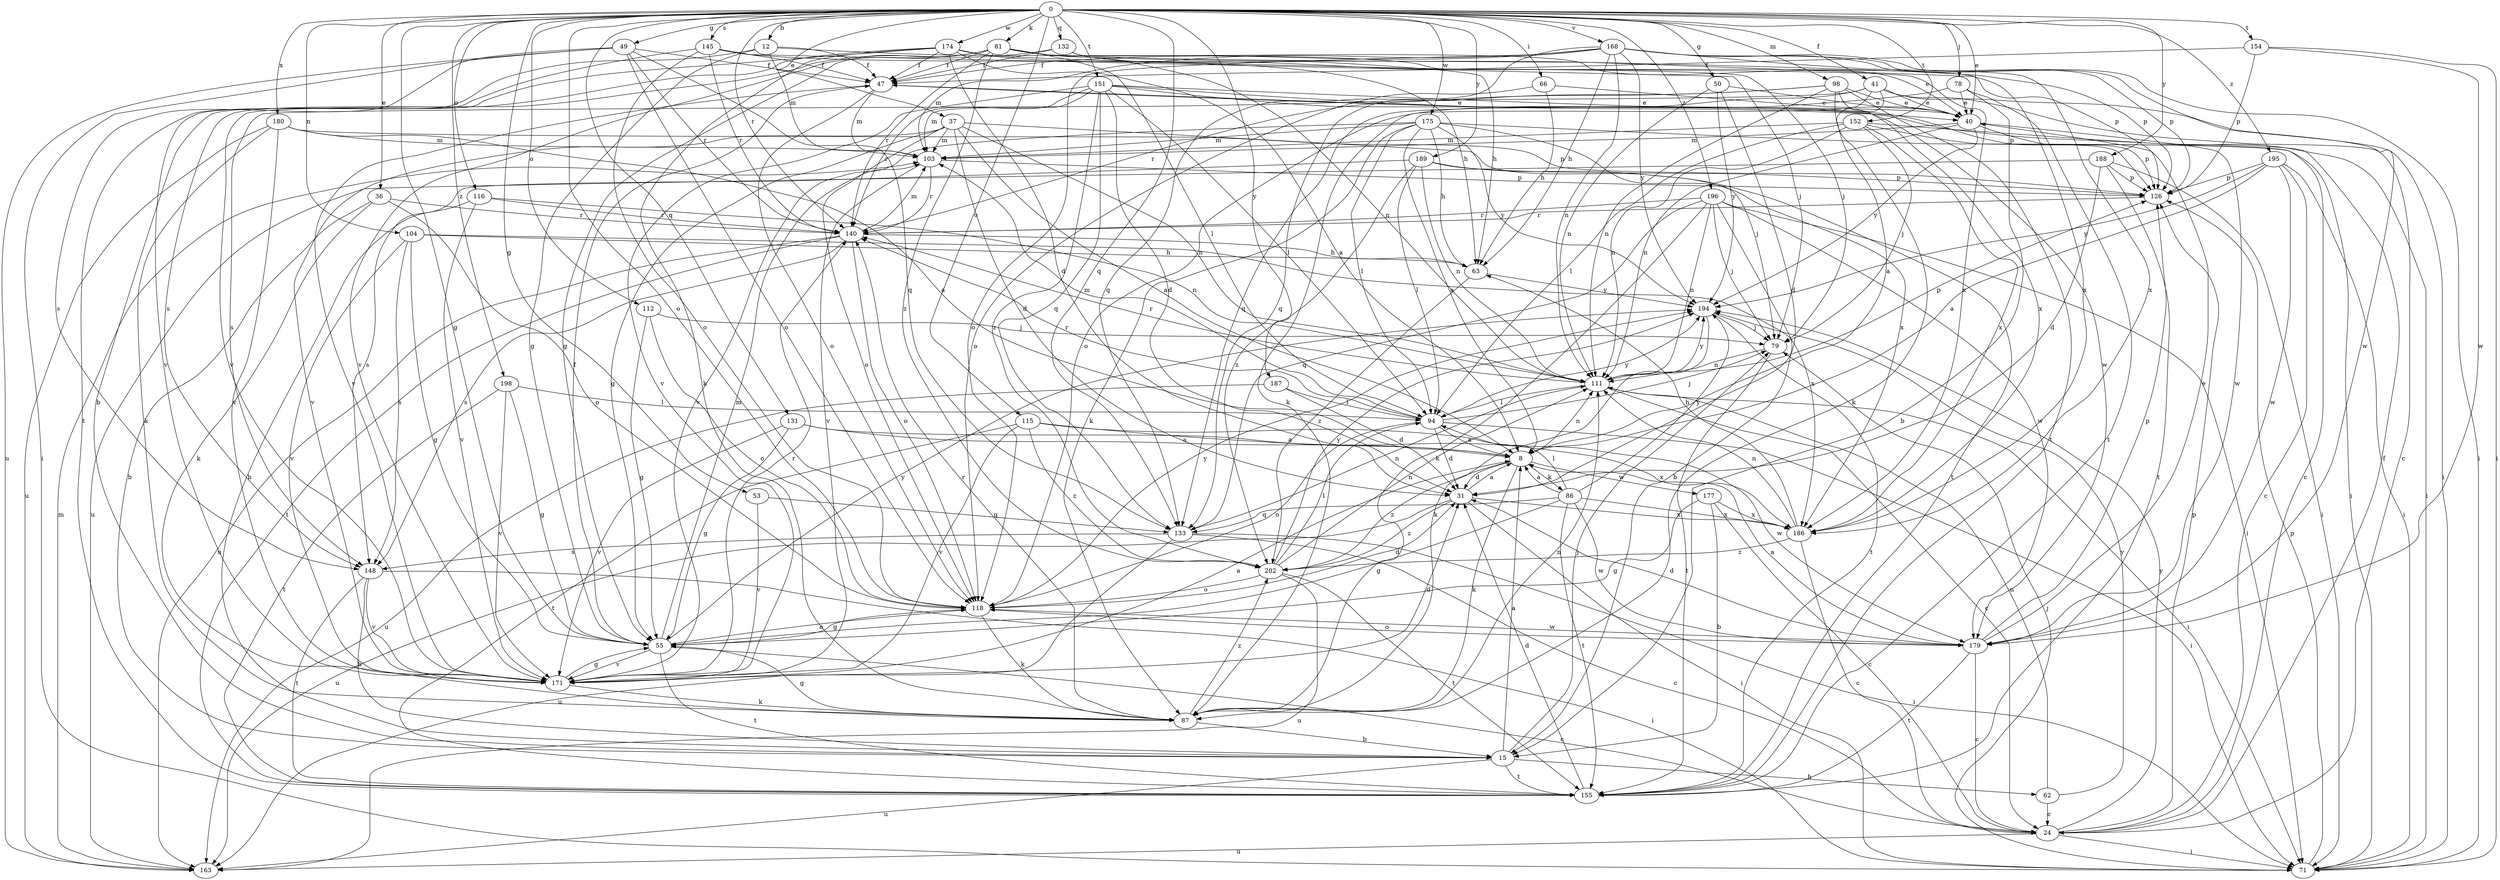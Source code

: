 strict digraph  {
0;
8;
12;
15;
24;
31;
36;
37;
40;
41;
47;
49;
50;
53;
55;
62;
63;
66;
71;
78;
79;
81;
86;
87;
94;
98;
103;
104;
111;
112;
115;
116;
118;
126;
131;
132;
133;
140;
145;
148;
151;
152;
154;
155;
163;
168;
171;
174;
175;
177;
179;
180;
186;
187;
188;
189;
194;
195;
196;
198;
202;
0 -> 12  [label=b];
0 -> 36  [label=e];
0 -> 37  [label=e];
0 -> 40  [label=e];
0 -> 41  [label=f];
0 -> 49  [label=g];
0 -> 50  [label=g];
0 -> 53  [label=g];
0 -> 55  [label=g];
0 -> 66  [label=i];
0 -> 78  [label=j];
0 -> 81  [label=k];
0 -> 98  [label=m];
0 -> 104  [label=n];
0 -> 112  [label=o];
0 -> 115  [label=o];
0 -> 116  [label=o];
0 -> 118  [label=o];
0 -> 131  [label=q];
0 -> 132  [label=q];
0 -> 133  [label=q];
0 -> 140  [label=r];
0 -> 145  [label=s];
0 -> 151  [label=t];
0 -> 152  [label=t];
0 -> 154  [label=t];
0 -> 168  [label=v];
0 -> 174  [label=w];
0 -> 175  [label=w];
0 -> 180  [label=x];
0 -> 187  [label=y];
0 -> 188  [label=y];
0 -> 189  [label=y];
0 -> 195  [label=z];
0 -> 196  [label=z];
0 -> 198  [label=z];
8 -> 31  [label=d];
8 -> 86  [label=k];
8 -> 87  [label=k];
8 -> 111  [label=n];
8 -> 177  [label=w];
8 -> 202  [label=z];
12 -> 47  [label=f];
12 -> 55  [label=g];
12 -> 103  [label=m];
12 -> 126  [label=p];
12 -> 155  [label=t];
15 -> 8  [label=a];
15 -> 62  [label=h];
15 -> 79  [label=j];
15 -> 155  [label=t];
15 -> 163  [label=u];
24 -> 47  [label=f];
24 -> 71  [label=i];
24 -> 126  [label=p];
24 -> 163  [label=u];
24 -> 194  [label=y];
31 -> 8  [label=a];
31 -> 71  [label=i];
31 -> 163  [label=u];
31 -> 186  [label=x];
31 -> 202  [label=z];
36 -> 15  [label=b];
36 -> 87  [label=k];
36 -> 118  [label=o];
36 -> 140  [label=r];
37 -> 8  [label=a];
37 -> 31  [label=d];
37 -> 55  [label=g];
37 -> 103  [label=m];
37 -> 111  [label=n];
37 -> 118  [label=o];
37 -> 171  [label=v];
37 -> 186  [label=x];
40 -> 103  [label=m];
40 -> 111  [label=n];
40 -> 126  [label=p];
40 -> 179  [label=w];
40 -> 194  [label=y];
41 -> 8  [label=a];
41 -> 24  [label=c];
41 -> 40  [label=e];
41 -> 71  [label=i];
41 -> 87  [label=k];
41 -> 133  [label=q];
41 -> 148  [label=s];
47 -> 40  [label=e];
47 -> 103  [label=m];
47 -> 118  [label=o];
47 -> 171  [label=v];
49 -> 47  [label=f];
49 -> 71  [label=i];
49 -> 118  [label=o];
49 -> 133  [label=q];
49 -> 140  [label=r];
49 -> 148  [label=s];
49 -> 163  [label=u];
50 -> 31  [label=d];
50 -> 40  [label=e];
50 -> 111  [label=n];
50 -> 194  [label=y];
53 -> 133  [label=q];
53 -> 171  [label=v];
55 -> 24  [label=c];
55 -> 47  [label=f];
55 -> 103  [label=m];
55 -> 118  [label=o];
55 -> 155  [label=t];
55 -> 171  [label=v];
55 -> 194  [label=y];
62 -> 24  [label=c];
62 -> 111  [label=n];
62 -> 194  [label=y];
63 -> 194  [label=y];
63 -> 202  [label=z];
66 -> 40  [label=e];
66 -> 63  [label=h];
66 -> 118  [label=o];
71 -> 79  [label=j];
71 -> 126  [label=p];
78 -> 15  [label=b];
78 -> 40  [label=e];
78 -> 118  [label=o];
78 -> 155  [label=t];
79 -> 111  [label=n];
79 -> 155  [label=t];
81 -> 40  [label=e];
81 -> 47  [label=f];
81 -> 55  [label=g];
81 -> 94  [label=l];
81 -> 111  [label=n];
81 -> 126  [label=p];
81 -> 140  [label=r];
81 -> 171  [label=v];
81 -> 202  [label=z];
86 -> 8  [label=a];
86 -> 55  [label=g];
86 -> 94  [label=l];
86 -> 133  [label=q];
86 -> 155  [label=t];
86 -> 179  [label=w];
86 -> 186  [label=x];
86 -> 194  [label=y];
87 -> 15  [label=b];
87 -> 55  [label=g];
87 -> 111  [label=n];
87 -> 140  [label=r];
87 -> 202  [label=z];
94 -> 8  [label=a];
94 -> 31  [label=d];
94 -> 71  [label=i];
94 -> 79  [label=j];
94 -> 103  [label=m];
94 -> 118  [label=o];
94 -> 140  [label=r];
94 -> 194  [label=y];
98 -> 40  [label=e];
98 -> 87  [label=k];
98 -> 111  [label=n];
98 -> 133  [label=q];
98 -> 140  [label=r];
98 -> 155  [label=t];
98 -> 186  [label=x];
103 -> 126  [label=p];
103 -> 140  [label=r];
103 -> 171  [label=v];
104 -> 55  [label=g];
104 -> 63  [label=h];
104 -> 148  [label=s];
104 -> 171  [label=v];
104 -> 186  [label=x];
111 -> 24  [label=c];
111 -> 71  [label=i];
111 -> 94  [label=l];
111 -> 126  [label=p];
111 -> 140  [label=r];
111 -> 194  [label=y];
112 -> 55  [label=g];
112 -> 79  [label=j];
112 -> 118  [label=o];
115 -> 8  [label=a];
115 -> 155  [label=t];
115 -> 171  [label=v];
115 -> 179  [label=w];
115 -> 202  [label=z];
116 -> 15  [label=b];
116 -> 111  [label=n];
116 -> 140  [label=r];
116 -> 171  [label=v];
118 -> 31  [label=d];
118 -> 55  [label=g];
118 -> 87  [label=k];
118 -> 179  [label=w];
118 -> 194  [label=y];
126 -> 140  [label=r];
131 -> 8  [label=a];
131 -> 55  [label=g];
131 -> 171  [label=v];
131 -> 186  [label=x];
132 -> 47  [label=f];
132 -> 63  [label=h];
132 -> 171  [label=v];
132 -> 186  [label=x];
133 -> 24  [label=c];
133 -> 71  [label=i];
133 -> 111  [label=n];
133 -> 148  [label=s];
133 -> 163  [label=u];
140 -> 63  [label=h];
140 -> 103  [label=m];
140 -> 118  [label=o];
140 -> 148  [label=s];
140 -> 155  [label=t];
140 -> 163  [label=u];
145 -> 47  [label=f];
145 -> 79  [label=j];
145 -> 118  [label=o];
145 -> 140  [label=r];
145 -> 171  [label=v];
145 -> 186  [label=x];
148 -> 15  [label=b];
148 -> 71  [label=i];
148 -> 155  [label=t];
148 -> 171  [label=v];
151 -> 31  [label=d];
151 -> 40  [label=e];
151 -> 94  [label=l];
151 -> 103  [label=m];
151 -> 126  [label=p];
151 -> 133  [label=q];
151 -> 140  [label=r];
151 -> 171  [label=v];
151 -> 179  [label=w];
151 -> 202  [label=z];
152 -> 24  [label=c];
152 -> 71  [label=i];
152 -> 79  [label=j];
152 -> 94  [label=l];
152 -> 103  [label=m];
152 -> 111  [label=n];
152 -> 186  [label=x];
154 -> 47  [label=f];
154 -> 71  [label=i];
154 -> 126  [label=p];
154 -> 179  [label=w];
155 -> 31  [label=d];
163 -> 103  [label=m];
168 -> 47  [label=f];
168 -> 63  [label=h];
168 -> 71  [label=i];
168 -> 103  [label=m];
168 -> 111  [label=n];
168 -> 118  [label=o];
168 -> 126  [label=p];
168 -> 133  [label=q];
168 -> 179  [label=w];
168 -> 186  [label=x];
168 -> 194  [label=y];
171 -> 8  [label=a];
171 -> 31  [label=d];
171 -> 55  [label=g];
171 -> 87  [label=k];
171 -> 140  [label=r];
174 -> 8  [label=a];
174 -> 15  [label=b];
174 -> 31  [label=d];
174 -> 47  [label=f];
174 -> 63  [label=h];
174 -> 79  [label=j];
174 -> 87  [label=k];
174 -> 148  [label=s];
175 -> 8  [label=a];
175 -> 63  [label=h];
175 -> 71  [label=i];
175 -> 79  [label=j];
175 -> 87  [label=k];
175 -> 94  [label=l];
175 -> 103  [label=m];
175 -> 171  [label=v];
175 -> 194  [label=y];
177 -> 15  [label=b];
177 -> 24  [label=c];
177 -> 55  [label=g];
177 -> 186  [label=x];
179 -> 8  [label=a];
179 -> 24  [label=c];
179 -> 31  [label=d];
179 -> 40  [label=e];
179 -> 118  [label=o];
179 -> 126  [label=p];
179 -> 155  [label=t];
180 -> 8  [label=a];
180 -> 87  [label=k];
180 -> 103  [label=m];
180 -> 126  [label=p];
180 -> 163  [label=u];
180 -> 171  [label=v];
186 -> 24  [label=c];
186 -> 63  [label=h];
186 -> 111  [label=n];
186 -> 202  [label=z];
187 -> 31  [label=d];
187 -> 94  [label=l];
187 -> 163  [label=u];
188 -> 31  [label=d];
188 -> 71  [label=i];
188 -> 126  [label=p];
188 -> 155  [label=t];
188 -> 163  [label=u];
189 -> 94  [label=l];
189 -> 111  [label=n];
189 -> 126  [label=p];
189 -> 148  [label=s];
189 -> 155  [label=t];
189 -> 202  [label=z];
194 -> 79  [label=j];
194 -> 87  [label=k];
194 -> 155  [label=t];
195 -> 8  [label=a];
195 -> 24  [label=c];
195 -> 71  [label=i];
195 -> 126  [label=p];
195 -> 179  [label=w];
195 -> 194  [label=y];
196 -> 15  [label=b];
196 -> 71  [label=i];
196 -> 79  [label=j];
196 -> 87  [label=k];
196 -> 111  [label=n];
196 -> 133  [label=q];
196 -> 140  [label=r];
196 -> 179  [label=w];
198 -> 55  [label=g];
198 -> 94  [label=l];
198 -> 155  [label=t];
198 -> 171  [label=v];
202 -> 94  [label=l];
202 -> 111  [label=n];
202 -> 118  [label=o];
202 -> 155  [label=t];
202 -> 163  [label=u];
202 -> 194  [label=y];
}
